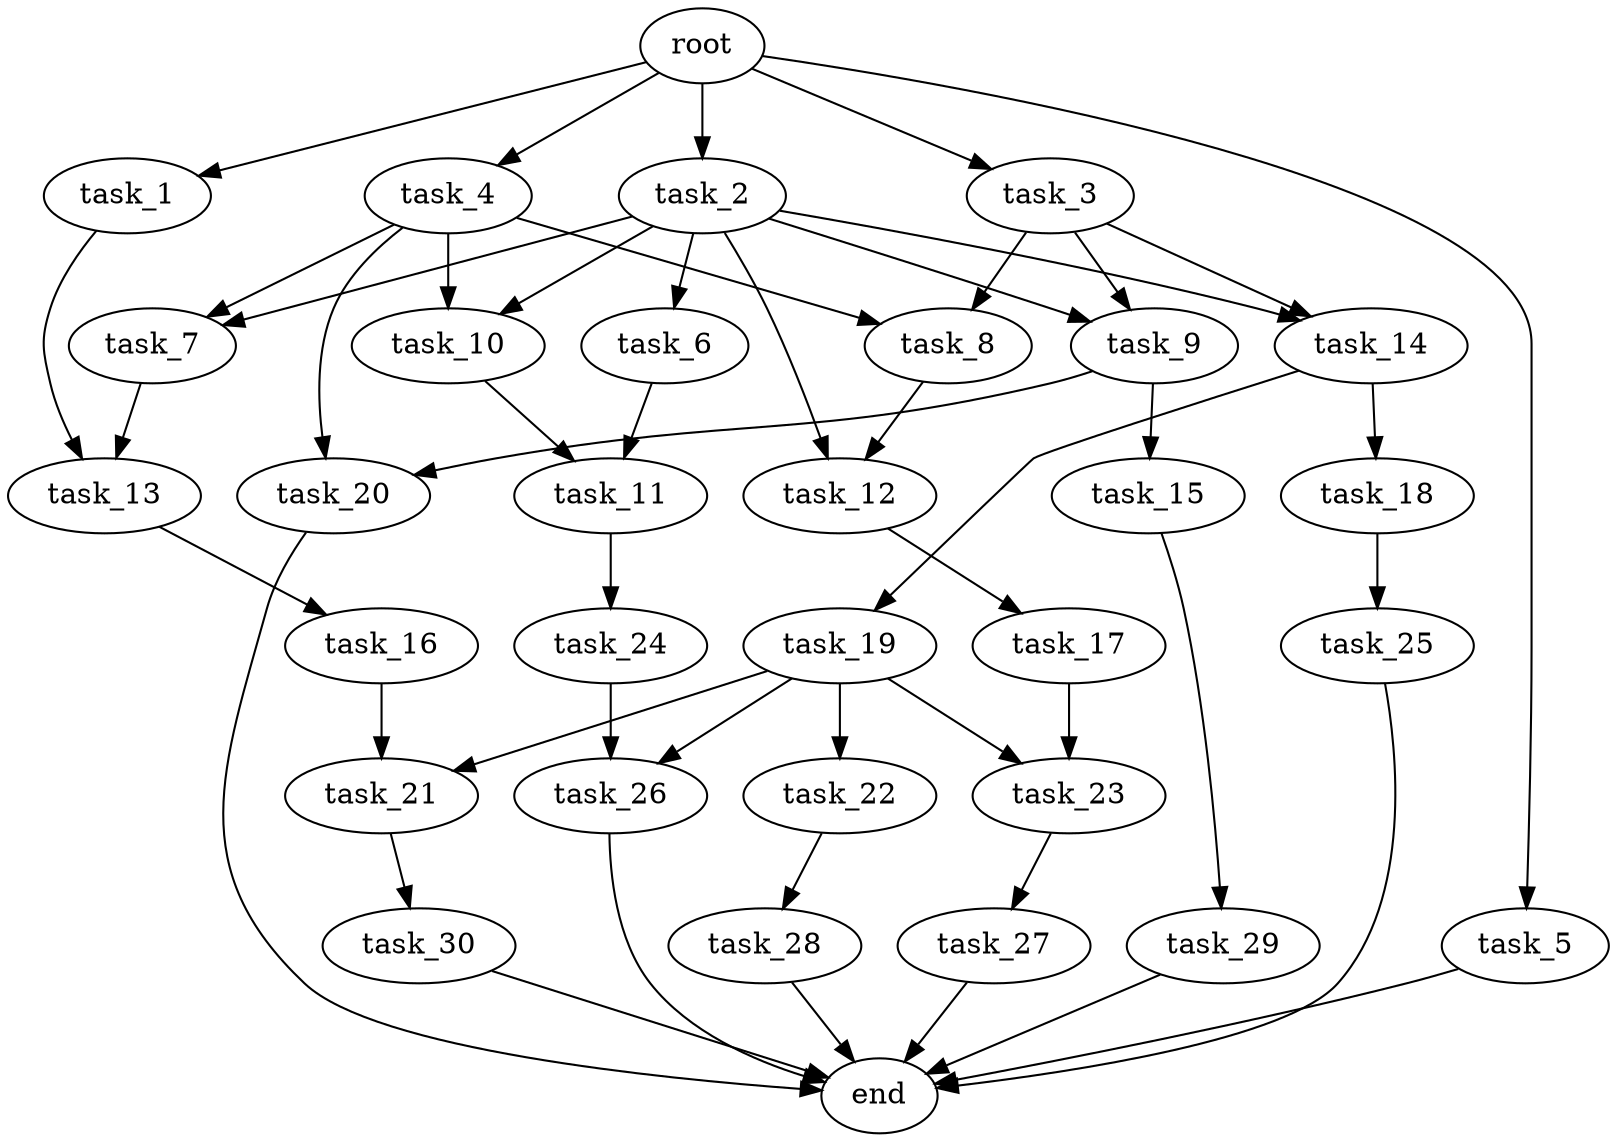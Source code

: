digraph G {
  root [size="0.000000e+00"];
  task_1 [size="6.465965e+10"];
  task_2 [size="9.397571e+10"];
  task_3 [size="7.469161e+10"];
  task_4 [size="1.538392e+10"];
  task_5 [size="4.592793e+10"];
  task_6 [size="3.317822e+10"];
  task_7 [size="8.761215e+09"];
  task_8 [size="5.436264e+09"];
  task_9 [size="7.942354e+10"];
  task_10 [size="5.581284e+10"];
  task_11 [size="5.750048e+10"];
  task_12 [size="2.277229e+10"];
  task_13 [size="2.587221e+10"];
  task_14 [size="3.880938e+10"];
  task_15 [size="6.302542e+10"];
  task_16 [size="4.330817e+10"];
  task_17 [size="1.698928e+09"];
  task_18 [size="6.733314e+10"];
  task_19 [size="5.348809e+10"];
  task_20 [size="6.414586e+10"];
  task_21 [size="6.183875e+10"];
  task_22 [size="7.559850e+10"];
  task_23 [size="5.856495e+10"];
  task_24 [size="7.009119e+10"];
  task_25 [size="7.268219e+09"];
  task_26 [size="9.280549e+10"];
  task_27 [size="1.062249e+10"];
  task_28 [size="7.869132e+10"];
  task_29 [size="3.014206e+10"];
  task_30 [size="8.659657e+09"];
  end [size="0.000000e+00"];

  root -> task_1 [size="1.000000e-12"];
  root -> task_2 [size="1.000000e-12"];
  root -> task_3 [size="1.000000e-12"];
  root -> task_4 [size="1.000000e-12"];
  root -> task_5 [size="1.000000e-12"];
  task_1 -> task_13 [size="1.293610e+08"];
  task_2 -> task_6 [size="3.317822e+08"];
  task_2 -> task_7 [size="4.380607e+07"];
  task_2 -> task_9 [size="3.971177e+08"];
  task_2 -> task_10 [size="2.790642e+08"];
  task_2 -> task_12 [size="1.138614e+08"];
  task_2 -> task_14 [size="1.940469e+08"];
  task_3 -> task_8 [size="2.718132e+07"];
  task_3 -> task_9 [size="3.971177e+08"];
  task_3 -> task_14 [size="1.940469e+08"];
  task_4 -> task_7 [size="4.380607e+07"];
  task_4 -> task_8 [size="2.718132e+07"];
  task_4 -> task_10 [size="2.790642e+08"];
  task_4 -> task_20 [size="3.207293e+08"];
  task_5 -> end [size="1.000000e-12"];
  task_6 -> task_11 [size="2.875024e+08"];
  task_7 -> task_13 [size="1.293610e+08"];
  task_8 -> task_12 [size="1.138614e+08"];
  task_9 -> task_15 [size="6.302542e+08"];
  task_9 -> task_20 [size="3.207293e+08"];
  task_10 -> task_11 [size="2.875024e+08"];
  task_11 -> task_24 [size="7.009119e+08"];
  task_12 -> task_17 [size="1.698928e+07"];
  task_13 -> task_16 [size="4.330817e+08"];
  task_14 -> task_18 [size="6.733314e+08"];
  task_14 -> task_19 [size="5.348809e+08"];
  task_15 -> task_29 [size="3.014206e+08"];
  task_16 -> task_21 [size="3.091938e+08"];
  task_17 -> task_23 [size="2.928247e+08"];
  task_18 -> task_25 [size="7.268219e+07"];
  task_19 -> task_21 [size="3.091938e+08"];
  task_19 -> task_22 [size="7.559850e+08"];
  task_19 -> task_23 [size="2.928247e+08"];
  task_19 -> task_26 [size="4.640275e+08"];
  task_20 -> end [size="1.000000e-12"];
  task_21 -> task_30 [size="8.659657e+07"];
  task_22 -> task_28 [size="7.869132e+08"];
  task_23 -> task_27 [size="1.062249e+08"];
  task_24 -> task_26 [size="4.640275e+08"];
  task_25 -> end [size="1.000000e-12"];
  task_26 -> end [size="1.000000e-12"];
  task_27 -> end [size="1.000000e-12"];
  task_28 -> end [size="1.000000e-12"];
  task_29 -> end [size="1.000000e-12"];
  task_30 -> end [size="1.000000e-12"];
}
